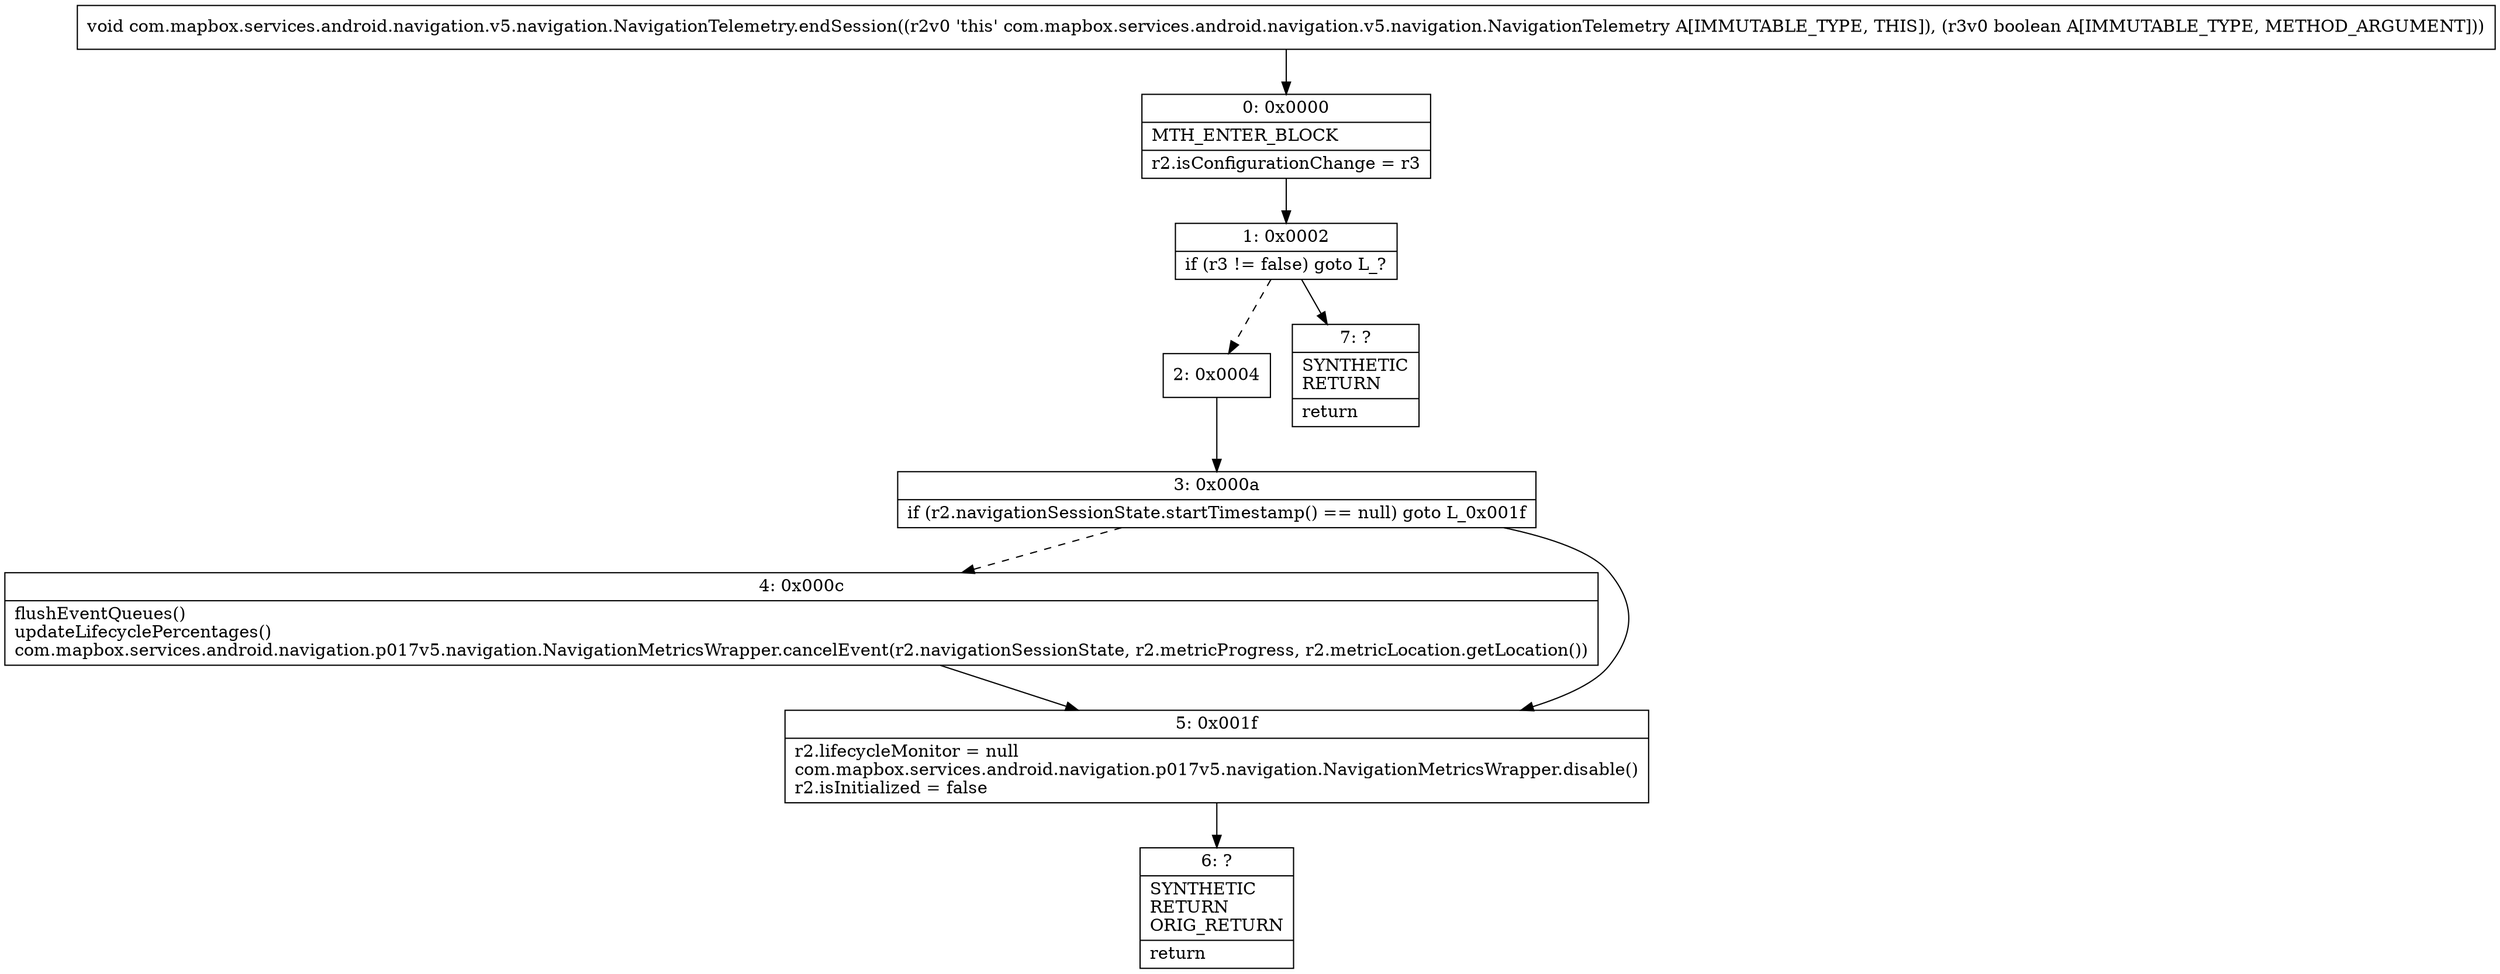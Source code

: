 digraph "CFG forcom.mapbox.services.android.navigation.v5.navigation.NavigationTelemetry.endSession(Z)V" {
Node_0 [shape=record,label="{0\:\ 0x0000|MTH_ENTER_BLOCK\l|r2.isConfigurationChange = r3\l}"];
Node_1 [shape=record,label="{1\:\ 0x0002|if (r3 != false) goto L_?\l}"];
Node_2 [shape=record,label="{2\:\ 0x0004}"];
Node_3 [shape=record,label="{3\:\ 0x000a|if (r2.navigationSessionState.startTimestamp() == null) goto L_0x001f\l}"];
Node_4 [shape=record,label="{4\:\ 0x000c|flushEventQueues()\lupdateLifecyclePercentages()\lcom.mapbox.services.android.navigation.p017v5.navigation.NavigationMetricsWrapper.cancelEvent(r2.navigationSessionState, r2.metricProgress, r2.metricLocation.getLocation())\l}"];
Node_5 [shape=record,label="{5\:\ 0x001f|r2.lifecycleMonitor = null\lcom.mapbox.services.android.navigation.p017v5.navigation.NavigationMetricsWrapper.disable()\lr2.isInitialized = false\l}"];
Node_6 [shape=record,label="{6\:\ ?|SYNTHETIC\lRETURN\lORIG_RETURN\l|return\l}"];
Node_7 [shape=record,label="{7\:\ ?|SYNTHETIC\lRETURN\l|return\l}"];
MethodNode[shape=record,label="{void com.mapbox.services.android.navigation.v5.navigation.NavigationTelemetry.endSession((r2v0 'this' com.mapbox.services.android.navigation.v5.navigation.NavigationTelemetry A[IMMUTABLE_TYPE, THIS]), (r3v0 boolean A[IMMUTABLE_TYPE, METHOD_ARGUMENT])) }"];
MethodNode -> Node_0;
Node_0 -> Node_1;
Node_1 -> Node_2[style=dashed];
Node_1 -> Node_7;
Node_2 -> Node_3;
Node_3 -> Node_4[style=dashed];
Node_3 -> Node_5;
Node_4 -> Node_5;
Node_5 -> Node_6;
}

